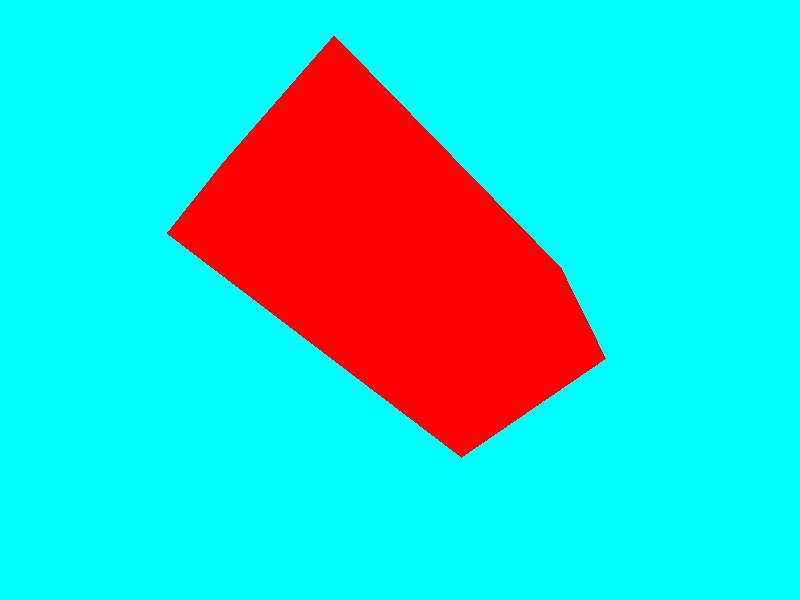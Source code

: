 
#declare Box = box {
    <-1,-1,-1>
    <1,1,1>
};


#declare SolidRed = texture {
    pigment {
        rgb<1,0,0>
    }
};

#declare FrontCameraPos = <0,0,-10>;
#declare TopCameraPos= <0,10,0>;
#declare TopFrontAngleCameraPos = <0,3,-5>;

background {
    rgb<0,1,1>
}             


camera {
    location TopFrontAngleCameraPos
    look_at <0,0,0>
}


light_source {
    <2,5,-3>
    rgb<1,1,1>
}


object {
    Box 
    scale<1,2,1>
    rotate<0,0,45>
    translate<0,0,1>    
    texture{SolidRed}
}    